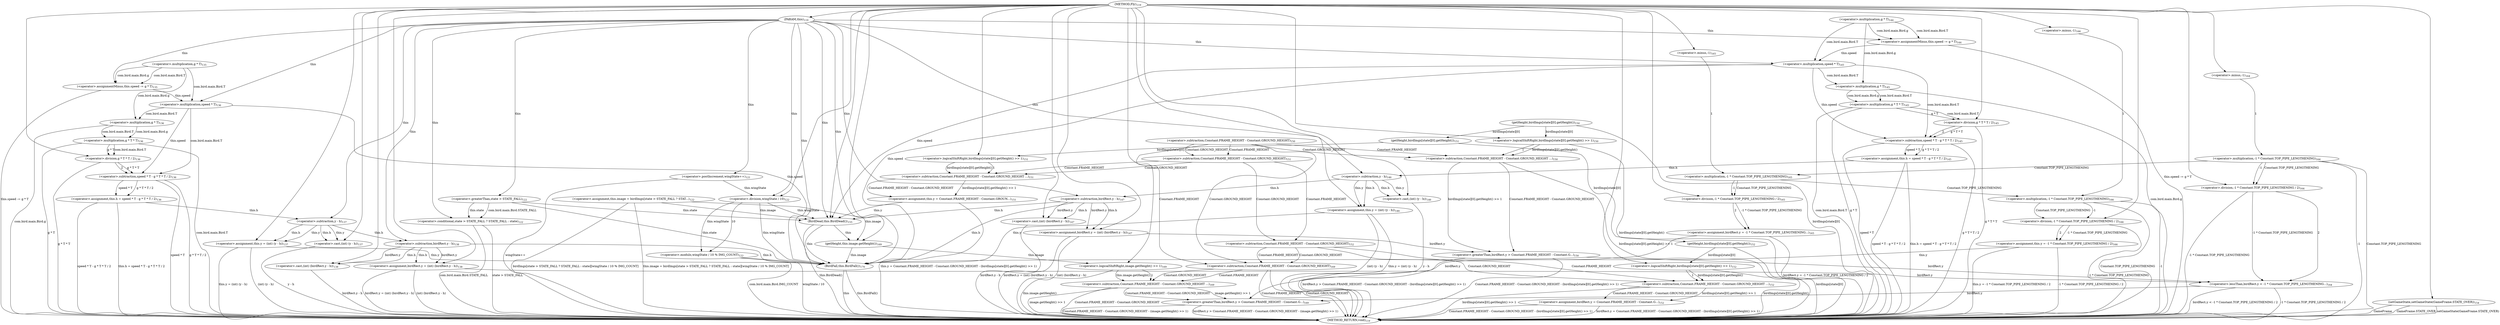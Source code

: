 digraph "Fly" {  
"439" [label = <(METHOD,Fly)<SUB>119</SUB>> ]
"790" [label = <(METHOD_RETURN,void)<SUB>119</SUB>> ]
"8" [label = <(PARAM,this)<SUB>119</SUB>> ]
"441" [label = <(&lt;operator&gt;.postIncrement,wingState++)<SUB>121</SUB>> ]
"445" [label = <(&lt;operator&gt;.assignment,this.image = birdImgs[state &gt; STATE_FALL ? STAT...)<SUB>122</SUB>> ]
"441" [label = <(&lt;operator&gt;.postIncrement,wingState++)<SUB>121</SUB>> ]
"445" [label = <(&lt;operator&gt;.assignment,this.image = birdImgs[state &gt; STATE_FALL ? STAT...)<SUB>122</SUB>> ]
"445" [label = <(&lt;operator&gt;.assignment,this.image = birdImgs[state &gt; STATE_FALL ? STAT...)<SUB>122</SUB>> ]
"724" [label = <(&lt;operator&gt;.lessThan,birdRect.y &lt; -1 * Constant.TOP_PIPE_LENGTHENING...)<SUB>164</SUB>> ]
"766" [label = <(&lt;operator&gt;.greaterThan,birdRect.y &gt; Constant.FRAME_HEIGHT - Constant.G...)<SUB>169</SUB>> ]
"496" [label = <(&lt;operator&gt;.assignmentMinus,this.speed -= g * T)<SUB>135</SUB>> ]
"507" [label = <(&lt;operator&gt;.assignment,this.h = speed * T - g * T * T / 2)<SUB>136</SUB>> ]
"532" [label = <(&lt;operator&gt;.assignment,this.y = (int) (y - h))<SUB>137</SUB>> ]
"545" [label = <(&lt;operator&gt;.assignment,birdRect.y = (int) (birdRect.y - h))<SUB>138</SUB>> ]
"567" [label = <(&lt;operator&gt;.assignmentMinus,this.speed -= g * T)<SUB>144</SUB>> ]
"578" [label = <(&lt;operator&gt;.assignment,this.h = speed * T - g * T * T / 2)<SUB>145</SUB>> ]
"603" [label = <(&lt;operator&gt;.assignment,this.y = (int) (y - h))<SUB>146</SUB>> ]
"616" [label = <(&lt;operator&gt;.assignment,birdRect.y = (int) (birdRect.y - h))<SUB>147</SUB>> ]
"724" [label = <(&lt;operator&gt;.lessThan,birdRect.y &lt; -1 * Constant.TOP_PIPE_LENGTHENING...)<SUB>164</SUB>> ]
"724" [label = <(&lt;operator&gt;.lessThan,birdRect.y &lt; -1 * Constant.TOP_PIPE_LENGTHENING...)<SUB>164</SUB>> ]
"739" [label = <(&lt;operator&gt;.assignment,birdRect.y = -1 * Constant.TOP_PIPE_LENGTHENING...)<SUB>165</SUB>> ]
"753" [label = <(&lt;operator&gt;.assignment,this.y = -1 * Constant.TOP_PIPE_LENGTHENING / 2)<SUB>166</SUB>> ]
"766" [label = <(&lt;operator&gt;.greaterThan,birdRect.y &gt; Constant.FRAME_HEIGHT - Constant.G...)<SUB>169</SUB>> ]
"766" [label = <(&lt;operator&gt;.greaterThan,birdRect.y &gt; Constant.FRAME_HEIGHT - Constant.G...)<SUB>169</SUB>> ]
"787" [label = <(BirdFall,this.BirdFall())<SUB>170</SUB>> ]
"468" [label = <(&lt;operator&gt;.modulo,wingState / 10 % IMG_COUNT)<SUB>122</SUB>> ]
"468" [label = <(&lt;operator&gt;.modulo,wingState / 10 % IMG_COUNT)<SUB>122</SUB>> ]
"496" [label = <(&lt;operator&gt;.assignmentMinus,this.speed -= g * T)<SUB>135</SUB>> ]
"496" [label = <(&lt;operator&gt;.assignmentMinus,this.speed -= g * T)<SUB>135</SUB>> ]
"507" [label = <(&lt;operator&gt;.assignment,this.h = speed * T - g * T * T / 2)<SUB>136</SUB>> ]
"507" [label = <(&lt;operator&gt;.assignment,this.h = speed * T - g * T * T / 2)<SUB>136</SUB>> ]
"532" [label = <(&lt;operator&gt;.assignment,this.y = (int) (y - h))<SUB>137</SUB>> ]
"532" [label = <(&lt;operator&gt;.assignment,this.y = (int) (y - h))<SUB>137</SUB>> ]
"545" [label = <(&lt;operator&gt;.assignment,birdRect.y = (int) (birdRect.y - h))<SUB>138</SUB>> ]
"545" [label = <(&lt;operator&gt;.assignment,birdRect.y = (int) (birdRect.y - h))<SUB>138</SUB>> ]
"567" [label = <(&lt;operator&gt;.assignmentMinus,this.speed -= g * T)<SUB>144</SUB>> ]
"567" [label = <(&lt;operator&gt;.assignmentMinus,this.speed -= g * T)<SUB>144</SUB>> ]
"578" [label = <(&lt;operator&gt;.assignment,this.h = speed * T - g * T * T / 2)<SUB>145</SUB>> ]
"578" [label = <(&lt;operator&gt;.assignment,this.h = speed * T - g * T * T / 2)<SUB>145</SUB>> ]
"603" [label = <(&lt;operator&gt;.assignment,this.y = (int) (y - h))<SUB>146</SUB>> ]
"603" [label = <(&lt;operator&gt;.assignment,this.y = (int) (y - h))<SUB>146</SUB>> ]
"616" [label = <(&lt;operator&gt;.assignment,birdRect.y = (int) (birdRect.y - h))<SUB>147</SUB>> ]
"616" [label = <(&lt;operator&gt;.assignment,birdRect.y = (int) (birdRect.y - h))<SUB>147</SUB>> ]
"634" [label = <(&lt;operator&gt;.greaterThan,birdRect.y &gt; Constant.FRAME_HEIGHT - Constant.G...)<SUB>150</SUB>> ]
"730" [label = <(&lt;operator&gt;.division,-1 * Constant.TOP_PIPE_LENGTHENING / 2)<SUB>164</SUB>> ]
"730" [label = <(&lt;operator&gt;.division,-1 * Constant.TOP_PIPE_LENGTHENING / 2)<SUB>164</SUB>> ]
"739" [label = <(&lt;operator&gt;.assignment,birdRect.y = -1 * Constant.TOP_PIPE_LENGTHENING...)<SUB>165</SUB>> ]
"739" [label = <(&lt;operator&gt;.assignment,birdRect.y = -1 * Constant.TOP_PIPE_LENGTHENING...)<SUB>165</SUB>> ]
"753" [label = <(&lt;operator&gt;.assignment,this.y = -1 * Constant.TOP_PIPE_LENGTHENING / 2)<SUB>166</SUB>> ]
"753" [label = <(&lt;operator&gt;.assignment,this.y = -1 * Constant.TOP_PIPE_LENGTHENING / 2)<SUB>166</SUB>> ]
"772" [label = <(&lt;operator&gt;.subtraction,Constant.FRAME_HEIGHT - Constant.GROUND_HEIGHT ...)<SUB>169</SUB>> ]
"772" [label = <(&lt;operator&gt;.subtraction,Constant.FRAME_HEIGHT - Constant.GROUND_HEIGHT ...)<SUB>169</SUB>> ]
"787" [label = <(BirdFall,this.BirdFall())<SUB>170</SUB>> ]
"454" [label = <(&lt;operator&gt;.conditional,state &gt; STATE_FALL ? STATE_FALL : state)<SUB>122</SUB>> ]
"454" [label = <(&lt;operator&gt;.conditional,state &gt; STATE_FALL ? STATE_FALL : state)<SUB>122</SUB>> ]
"454" [label = <(&lt;operator&gt;.conditional,state &gt; STATE_FALL ? STATE_FALL : state)<SUB>122</SUB>> ]
"469" [label = <(&lt;operator&gt;.division,wingState / 10)<SUB>122</SUB>> ]
"469" [label = <(&lt;operator&gt;.division,wingState / 10)<SUB>122</SUB>> ]
"500" [label = <(&lt;operator&gt;.multiplication,g * T)<SUB>135</SUB>> ]
"500" [label = <(&lt;operator&gt;.multiplication,g * T)<SUB>135</SUB>> ]
"511" [label = <(&lt;operator&gt;.subtraction,speed * T - g * T * T / 2)<SUB>136</SUB>> ]
"511" [label = <(&lt;operator&gt;.subtraction,speed * T - g * T * T / 2)<SUB>136</SUB>> ]
"536" [label = <(&lt;operator&gt;.cast,(int) (y - h))<SUB>137</SUB>> ]
"536" [label = <(&lt;operator&gt;.cast,(int) (y - h))<SUB>137</SUB>> ]
"551" [label = <(&lt;operator&gt;.cast,(int) (birdRect.y - h))<SUB>138</SUB>> ]
"551" [label = <(&lt;operator&gt;.cast,(int) (birdRect.y - h))<SUB>138</SUB>> ]
"571" [label = <(&lt;operator&gt;.multiplication,g * T)<SUB>144</SUB>> ]
"571" [label = <(&lt;operator&gt;.multiplication,g * T)<SUB>144</SUB>> ]
"582" [label = <(&lt;operator&gt;.subtraction,speed * T - g * T * T / 2)<SUB>145</SUB>> ]
"582" [label = <(&lt;operator&gt;.subtraction,speed * T - g * T * T / 2)<SUB>145</SUB>> ]
"607" [label = <(&lt;operator&gt;.cast,(int) (y - h))<SUB>146</SUB>> ]
"607" [label = <(&lt;operator&gt;.cast,(int) (y - h))<SUB>146</SUB>> ]
"622" [label = <(&lt;operator&gt;.cast,(int) (birdRect.y - h))<SUB>147</SUB>> ]
"622" [label = <(&lt;operator&gt;.cast,(int) (birdRect.y - h))<SUB>147</SUB>> ]
"634" [label = <(&lt;operator&gt;.greaterThan,birdRect.y &gt; Constant.FRAME_HEIGHT - Constant.G...)<SUB>150</SUB>> ]
"634" [label = <(&lt;operator&gt;.greaterThan,birdRect.y &gt; Constant.FRAME_HEIGHT - Constant.G...)<SUB>150</SUB>> ]
"661" [label = <(&lt;operator&gt;.assignment,this.y = Constant.FRAME_HEIGHT - Constant.GROUN...)<SUB>151</SUB>> ]
"685" [label = <(&lt;operator&gt;.assignment,birdRect.y = Constant.FRAME_HEIGHT - Constant.G...)<SUB>152</SUB>> ]
"711" [label = <(setGameState,setGameState(GameFrame.STATE_OVER))<SUB>154</SUB>> ]
"716" [label = <(BirdDead,this.BirdDead())<SUB>155</SUB>> ]
"731" [label = <(&lt;operator&gt;.multiplication,-1 * Constant.TOP_PIPE_LENGTHENING)<SUB>164</SUB>> ]
"731" [label = <(&lt;operator&gt;.multiplication,-1 * Constant.TOP_PIPE_LENGTHENING)<SUB>164</SUB>> ]
"745" [label = <(&lt;operator&gt;.division,-1 * Constant.TOP_PIPE_LENGTHENING / 2)<SUB>165</SUB>> ]
"745" [label = <(&lt;operator&gt;.division,-1 * Constant.TOP_PIPE_LENGTHENING / 2)<SUB>165</SUB>> ]
"757" [label = <(&lt;operator&gt;.division,-1 * Constant.TOP_PIPE_LENGTHENING / 2)<SUB>166</SUB>> ]
"757" [label = <(&lt;operator&gt;.division,-1 * Constant.TOP_PIPE_LENGTHENING / 2)<SUB>166</SUB>> ]
"773" [label = <(&lt;operator&gt;.subtraction,Constant.FRAME_HEIGHT - Constant.GROUND_HEIGHT)<SUB>169</SUB>> ]
"773" [label = <(&lt;operator&gt;.subtraction,Constant.FRAME_HEIGHT - Constant.GROUND_HEIGHT)<SUB>169</SUB>> ]
"780" [label = <(&lt;operator&gt;.logicalShiftRight,image.getHeight() &gt;&gt; 1)<SUB>169</SUB>> ]
"780" [label = <(&lt;operator&gt;.logicalShiftRight,image.getHeight() &gt;&gt; 1)<SUB>169</SUB>> ]
"455" [label = <(&lt;operator&gt;.greaterThan,state &gt; STATE_FALL)<SUB>122</SUB>> ]
"455" [label = <(&lt;operator&gt;.greaterThan,state &gt; STATE_FALL)<SUB>122</SUB>> ]
"512" [label = <(&lt;operator&gt;.multiplication,speed * T)<SUB>136</SUB>> ]
"512" [label = <(&lt;operator&gt;.multiplication,speed * T)<SUB>136</SUB>> ]
"519" [label = <(&lt;operator&gt;.division,g * T * T / 2)<SUB>136</SUB>> ]
"519" [label = <(&lt;operator&gt;.division,g * T * T / 2)<SUB>136</SUB>> ]
"538" [label = <(&lt;operator&gt;.subtraction,y - h)<SUB>137</SUB>> ]
"538" [label = <(&lt;operator&gt;.subtraction,y - h)<SUB>137</SUB>> ]
"553" [label = <(&lt;operator&gt;.subtraction,birdRect.y - h)<SUB>138</SUB>> ]
"553" [label = <(&lt;operator&gt;.subtraction,birdRect.y - h)<SUB>138</SUB>> ]
"583" [label = <(&lt;operator&gt;.multiplication,speed * T)<SUB>145</SUB>> ]
"583" [label = <(&lt;operator&gt;.multiplication,speed * T)<SUB>145</SUB>> ]
"590" [label = <(&lt;operator&gt;.division,g * T * T / 2)<SUB>145</SUB>> ]
"590" [label = <(&lt;operator&gt;.division,g * T * T / 2)<SUB>145</SUB>> ]
"609" [label = <(&lt;operator&gt;.subtraction,y - h)<SUB>146</SUB>> ]
"609" [label = <(&lt;operator&gt;.subtraction,y - h)<SUB>146</SUB>> ]
"624" [label = <(&lt;operator&gt;.subtraction,birdRect.y - h)<SUB>147</SUB>> ]
"624" [label = <(&lt;operator&gt;.subtraction,birdRect.y - h)<SUB>147</SUB>> ]
"640" [label = <(&lt;operator&gt;.subtraction,Constant.FRAME_HEIGHT - Constant.GROUND_HEIGHT ...)<SUB>150</SUB>> ]
"640" [label = <(&lt;operator&gt;.subtraction,Constant.FRAME_HEIGHT - Constant.GROUND_HEIGHT ...)<SUB>150</SUB>> ]
"661" [label = <(&lt;operator&gt;.assignment,this.y = Constant.FRAME_HEIGHT - Constant.GROUN...)<SUB>151</SUB>> ]
"661" [label = <(&lt;operator&gt;.assignment,this.y = Constant.FRAME_HEIGHT - Constant.GROUN...)<SUB>151</SUB>> ]
"685" [label = <(&lt;operator&gt;.assignment,birdRect.y = Constant.FRAME_HEIGHT - Constant.G...)<SUB>152</SUB>> ]
"685" [label = <(&lt;operator&gt;.assignment,birdRect.y = Constant.FRAME_HEIGHT - Constant.G...)<SUB>152</SUB>> ]
"711" [label = <(setGameState,setGameState(GameFrame.STATE_OVER))<SUB>154</SUB>> ]
"711" [label = <(setGameState,setGameState(GameFrame.STATE_OVER))<SUB>154</SUB>> ]
"716" [label = <(BirdDead,this.BirdDead())<SUB>155</SUB>> ]
"732" [label = <(&lt;operator&gt;.minus,-1)<SUB>164</SUB>> ]
"746" [label = <(&lt;operator&gt;.multiplication,-1 * Constant.TOP_PIPE_LENGTHENING)<SUB>165</SUB>> ]
"746" [label = <(&lt;operator&gt;.multiplication,-1 * Constant.TOP_PIPE_LENGTHENING)<SUB>165</SUB>> ]
"758" [label = <(&lt;operator&gt;.multiplication,-1 * Constant.TOP_PIPE_LENGTHENING)<SUB>166</SUB>> ]
"758" [label = <(&lt;operator&gt;.multiplication,-1 * Constant.TOP_PIPE_LENGTHENING)<SUB>166</SUB>> ]
"781" [label = <(getHeight,this.image.getHeight())<SUB>169</SUB>> ]
"520" [label = <(&lt;operator&gt;.multiplication,g * T * T)<SUB>136</SUB>> ]
"520" [label = <(&lt;operator&gt;.multiplication,g * T * T)<SUB>136</SUB>> ]
"591" [label = <(&lt;operator&gt;.multiplication,g * T * T)<SUB>145</SUB>> ]
"591" [label = <(&lt;operator&gt;.multiplication,g * T * T)<SUB>145</SUB>> ]
"641" [label = <(&lt;operator&gt;.subtraction,Constant.FRAME_HEIGHT - Constant.GROUND_HEIGHT)<SUB>150</SUB>> ]
"641" [label = <(&lt;operator&gt;.subtraction,Constant.FRAME_HEIGHT - Constant.GROUND_HEIGHT)<SUB>150</SUB>> ]
"648" [label = <(&lt;operator&gt;.logicalShiftRight,birdImgs[state][0].getHeight() &gt;&gt; 1)<SUB>150</SUB>> ]
"648" [label = <(&lt;operator&gt;.logicalShiftRight,birdImgs[state][0].getHeight() &gt;&gt; 1)<SUB>150</SUB>> ]
"665" [label = <(&lt;operator&gt;.subtraction,Constant.FRAME_HEIGHT - Constant.GROUND_HEIGHT ...)<SUB>151</SUB>> ]
"665" [label = <(&lt;operator&gt;.subtraction,Constant.FRAME_HEIGHT - Constant.GROUND_HEIGHT ...)<SUB>151</SUB>> ]
"691" [label = <(&lt;operator&gt;.subtraction,Constant.FRAME_HEIGHT - Constant.GROUND_HEIGHT ...)<SUB>152</SUB>> ]
"691" [label = <(&lt;operator&gt;.subtraction,Constant.FRAME_HEIGHT - Constant.GROUND_HEIGHT ...)<SUB>152</SUB>> ]
"747" [label = <(&lt;operator&gt;.minus,-1)<SUB>165</SUB>> ]
"759" [label = <(&lt;operator&gt;.minus,-1)<SUB>166</SUB>> ]
"521" [label = <(&lt;operator&gt;.multiplication,g * T)<SUB>136</SUB>> ]
"521" [label = <(&lt;operator&gt;.multiplication,g * T)<SUB>136</SUB>> ]
"592" [label = <(&lt;operator&gt;.multiplication,g * T)<SUB>145</SUB>> ]
"592" [label = <(&lt;operator&gt;.multiplication,g * T)<SUB>145</SUB>> ]
"649" [label = <(getHeight,birdImgs[state][0].getHeight())<SUB>150</SUB>> ]
"666" [label = <(&lt;operator&gt;.subtraction,Constant.FRAME_HEIGHT - Constant.GROUND_HEIGHT)<SUB>151</SUB>> ]
"666" [label = <(&lt;operator&gt;.subtraction,Constant.FRAME_HEIGHT - Constant.GROUND_HEIGHT)<SUB>151</SUB>> ]
"673" [label = <(&lt;operator&gt;.logicalShiftRight,birdImgs[state][0].getHeight() &gt;&gt; 1)<SUB>151</SUB>> ]
"673" [label = <(&lt;operator&gt;.logicalShiftRight,birdImgs[state][0].getHeight() &gt;&gt; 1)<SUB>151</SUB>> ]
"692" [label = <(&lt;operator&gt;.subtraction,Constant.FRAME_HEIGHT - Constant.GROUND_HEIGHT)<SUB>152</SUB>> ]
"692" [label = <(&lt;operator&gt;.subtraction,Constant.FRAME_HEIGHT - Constant.GROUND_HEIGHT)<SUB>152</SUB>> ]
"699" [label = <(&lt;operator&gt;.logicalShiftRight,birdImgs[state][0].getHeight() &gt;&gt; 1)<SUB>152</SUB>> ]
"699" [label = <(&lt;operator&gt;.logicalShiftRight,birdImgs[state][0].getHeight() &gt;&gt; 1)<SUB>152</SUB>> ]
"674" [label = <(getHeight,birdImgs[state][0].getHeight())<SUB>151</SUB>> ]
"700" [label = <(getHeight,birdImgs[state][0].getHeight())<SUB>152</SUB>> ]
  "441" -> "790"  [ label = "wingState++"] 
  "454" -> "790"  [ label = "state &gt; STATE_FALL"] 
  "454" -> "790"  [ label = "com.bird.main.Bird.STATE_FALL"] 
  "468" -> "790"  [ label = "wingState / 10"] 
  "468" -> "790"  [ label = "com.bird.main.Bird.IMG_COUNT"] 
  "445" -> "790"  [ label = "birdImgs[state &gt; STATE_FALL ? STATE_FALL : state][wingState / 10 % IMG_COUNT]"] 
  "445" -> "790"  [ label = "this.image = birdImgs[state &gt; STATE_FALL ? STATE_FALL : state][wingState / 10 % IMG_COUNT]"] 
  "567" -> "790"  [ label = "this.speed -= g * T"] 
  "582" -> "790"  [ label = "speed * T"] 
  "592" -> "790"  [ label = "com.bird.main.Bird.g"] 
  "591" -> "790"  [ label = "g * T"] 
  "591" -> "790"  [ label = "com.bird.main.Bird.T"] 
  "590" -> "790"  [ label = "g * T * T"] 
  "582" -> "790"  [ label = "g * T * T / 2"] 
  "578" -> "790"  [ label = "speed * T - g * T * T / 2"] 
  "578" -> "790"  [ label = "this.h = speed * T - g * T * T / 2"] 
  "607" -> "790"  [ label = "y - h"] 
  "603" -> "790"  [ label = "(int) (y - h)"] 
  "603" -> "790"  [ label = "this.y = (int) (y - h)"] 
  "622" -> "790"  [ label = "birdRect.y - h"] 
  "616" -> "790"  [ label = "(int) (birdRect.y - h)"] 
  "616" -> "790"  [ label = "birdRect.y = (int) (birdRect.y - h)"] 
  "649" -> "790"  [ label = "birdImgs[state][0]"] 
  "648" -> "790"  [ label = "birdImgs[state][0].getHeight()"] 
  "640" -> "790"  [ label = "birdImgs[state][0].getHeight() &gt;&gt; 1"] 
  "634" -> "790"  [ label = "Constant.FRAME_HEIGHT - Constant.GROUND_HEIGHT - (birdImgs[state][0].getHeight() &gt;&gt; 1)"] 
  "634" -> "790"  [ label = "birdRect.y &gt; Constant.FRAME_HEIGHT - Constant.GROUND_HEIGHT - (birdImgs[state][0].getHeight() &gt;&gt; 1)"] 
  "661" -> "790"  [ label = "this.y = Constant.FRAME_HEIGHT - Constant.GROUND_HEIGHT - (birdImgs[state][0].getHeight() &gt;&gt; 1)"] 
  "700" -> "790"  [ label = "birdImgs[state][0]"] 
  "699" -> "790"  [ label = "birdImgs[state][0].getHeight()"] 
  "691" -> "790"  [ label = "birdImgs[state][0].getHeight() &gt;&gt; 1"] 
  "685" -> "790"  [ label = "Constant.FRAME_HEIGHT - Constant.GROUND_HEIGHT - (birdImgs[state][0].getHeight() &gt;&gt; 1)"] 
  "685" -> "790"  [ label = "birdRect.y = Constant.FRAME_HEIGHT - Constant.GROUND_HEIGHT - (birdImgs[state][0].getHeight() &gt;&gt; 1)"] 
  "711" -> "790"  [ label = "GameFrame"] 
  "711" -> "790"  [ label = "GameFrame.STATE_OVER"] 
  "711" -> "790"  [ label = "setGameState(GameFrame.STATE_OVER)"] 
  "716" -> "790"  [ label = "this.BirdDead()"] 
  "496" -> "790"  [ label = "this.speed -= g * T"] 
  "511" -> "790"  [ label = "speed * T"] 
  "521" -> "790"  [ label = "com.bird.main.Bird.g"] 
  "520" -> "790"  [ label = "g * T"] 
  "520" -> "790"  [ label = "com.bird.main.Bird.T"] 
  "519" -> "790"  [ label = "g * T * T"] 
  "511" -> "790"  [ label = "g * T * T / 2"] 
  "507" -> "790"  [ label = "speed * T - g * T * T / 2"] 
  "507" -> "790"  [ label = "this.h = speed * T - g * T * T / 2"] 
  "536" -> "790"  [ label = "y - h"] 
  "532" -> "790"  [ label = "(int) (y - h)"] 
  "532" -> "790"  [ label = "this.y = (int) (y - h)"] 
  "551" -> "790"  [ label = "birdRect.y - h"] 
  "545" -> "790"  [ label = "(int) (birdRect.y - h)"] 
  "545" -> "790"  [ label = "birdRect.y = (int) (birdRect.y - h)"] 
  "731" -> "790"  [ label = "-1"] 
  "731" -> "790"  [ label = "Constant.TOP_PIPE_LENGTHENING"] 
  "730" -> "790"  [ label = "-1 * Constant.TOP_PIPE_LENGTHENING"] 
  "724" -> "790"  [ label = "-1 * Constant.TOP_PIPE_LENGTHENING / 2"] 
  "724" -> "790"  [ label = "birdRect.y &lt; -1 * Constant.TOP_PIPE_LENGTHENING / 2"] 
  "739" -> "790"  [ label = "birdRect.y = -1 * Constant.TOP_PIPE_LENGTHENING / 2"] 
  "758" -> "790"  [ label = "-1"] 
  "758" -> "790"  [ label = "Constant.TOP_PIPE_LENGTHENING"] 
  "757" -> "790"  [ label = "-1 * Constant.TOP_PIPE_LENGTHENING"] 
  "753" -> "790"  [ label = "-1 * Constant.TOP_PIPE_LENGTHENING / 2"] 
  "753" -> "790"  [ label = "this.y = -1 * Constant.TOP_PIPE_LENGTHENING / 2"] 
  "773" -> "790"  [ label = "Constant.FRAME_HEIGHT"] 
  "773" -> "790"  [ label = "Constant.GROUND_HEIGHT"] 
  "772" -> "790"  [ label = "Constant.FRAME_HEIGHT - Constant.GROUND_HEIGHT"] 
  "780" -> "790"  [ label = "this.image.getHeight()"] 
  "772" -> "790"  [ label = "image.getHeight() &gt;&gt; 1"] 
  "766" -> "790"  [ label = "Constant.FRAME_HEIGHT - Constant.GROUND_HEIGHT - (image.getHeight() &gt;&gt; 1)"] 
  "766" -> "790"  [ label = "birdRect.y &gt; Constant.FRAME_HEIGHT - Constant.GROUND_HEIGHT - (image.getHeight() &gt;&gt; 1)"] 
  "787" -> "790"  [ label = "this"] 
  "787" -> "790"  [ label = "this.BirdFall()"] 
  "439" -> "8" 
  "8" -> "441"  [ label = "this"] 
  "500" -> "496"  [ label = "com.bird.main.Bird.g"] 
  "500" -> "496"  [ label = "com.bird.main.Bird.T"] 
  "511" -> "507"  [ label = "speed * T"] 
  "511" -> "507"  [ label = "g * T * T / 2"] 
  "439" -> "532" 
  "538" -> "532"  [ label = "this.y"] 
  "538" -> "532"  [ label = "this.h"] 
  "439" -> "545" 
  "553" -> "545"  [ label = "birdRect.y"] 
  "553" -> "545"  [ label = "this.h"] 
  "571" -> "567"  [ label = "com.bird.main.Bird.g"] 
  "571" -> "567"  [ label = "com.bird.main.Bird.T"] 
  "582" -> "578"  [ label = "speed * T"] 
  "582" -> "578"  [ label = "g * T * T / 2"] 
  "439" -> "603" 
  "609" -> "603"  [ label = "this.y"] 
  "609" -> "603"  [ label = "this.h"] 
  "439" -> "616" 
  "624" -> "616"  [ label = "birdRect.y"] 
  "624" -> "616"  [ label = "this.h"] 
  "634" -> "724"  [ label = "birdRect.y"] 
  "545" -> "724"  [ label = "birdRect.y"] 
  "730" -> "724"  [ label = "-1 * Constant.TOP_PIPE_LENGTHENING"] 
  "730" -> "724"  [ label = "2"] 
  "745" -> "739"  [ label = "-1 * Constant.TOP_PIPE_LENGTHENING"] 
  "745" -> "739"  [ label = "2"] 
  "757" -> "753"  [ label = "-1 * Constant.TOP_PIPE_LENGTHENING"] 
  "757" -> "753"  [ label = "2"] 
  "724" -> "766"  [ label = "birdRect.y"] 
  "739" -> "766"  [ label = "birdRect.y"] 
  "772" -> "766"  [ label = "Constant.FRAME_HEIGHT - Constant.GROUND_HEIGHT"] 
  "772" -> "766"  [ label = "image.getHeight() &gt;&gt; 1"] 
  "469" -> "468"  [ label = "this.wingState"] 
  "469" -> "468"  [ label = "10"] 
  "8" -> "496"  [ label = "this"] 
  "8" -> "567"  [ label = "this"] 
  "731" -> "730"  [ label = "-1"] 
  "731" -> "730"  [ label = "Constant.TOP_PIPE_LENGTHENING"] 
  "439" -> "730" 
  "773" -> "772"  [ label = "Constant.FRAME_HEIGHT"] 
  "773" -> "772"  [ label = "Constant.GROUND_HEIGHT"] 
  "780" -> "772"  [ label = "this.image.getHeight()"] 
  "780" -> "772"  [ label = "1"] 
  "8" -> "787"  [ label = "this"] 
  "469" -> "787"  [ label = "this.wingState"] 
  "583" -> "787"  [ label = "this.speed"] 
  "603" -> "787"  [ label = "this.y"] 
  "624" -> "787"  [ label = "this.h"] 
  "716" -> "787"  [ label = "this"] 
  "512" -> "787"  [ label = "this.speed"] 
  "532" -> "787"  [ label = "this.y"] 
  "553" -> "787"  [ label = "this.h"] 
  "753" -> "787"  [ label = "this.y"] 
  "781" -> "787"  [ label = "this.image"] 
  "439" -> "787" 
  "455" -> "787"  [ label = "this.state"] 
  "455" -> "454"  [ label = "com.bird.main.Bird.STATE_FALL"] 
  "8" -> "454"  [ label = "this"] 
  "455" -> "454"  [ label = "this.state"] 
  "8" -> "469"  [ label = "this"] 
  "441" -> "469"  [ label = "this.wingState"] 
  "439" -> "469" 
  "512" -> "511"  [ label = "this.speed"] 
  "512" -> "511"  [ label = "com.bird.main.Bird.T"] 
  "519" -> "511"  [ label = "g * T * T"] 
  "519" -> "511"  [ label = "2"] 
  "439" -> "536" 
  "538" -> "536"  [ label = "this.y"] 
  "538" -> "536"  [ label = "this.h"] 
  "439" -> "551" 
  "553" -> "551"  [ label = "birdRect.y"] 
  "553" -> "551"  [ label = "this.h"] 
  "583" -> "582"  [ label = "this.speed"] 
  "583" -> "582"  [ label = "com.bird.main.Bird.T"] 
  "590" -> "582"  [ label = "g * T * T"] 
  "590" -> "582"  [ label = "2"] 
  "439" -> "607" 
  "609" -> "607"  [ label = "this.y"] 
  "609" -> "607"  [ label = "this.h"] 
  "439" -> "622" 
  "624" -> "622"  [ label = "birdRect.y"] 
  "624" -> "622"  [ label = "this.h"] 
  "616" -> "634"  [ label = "birdRect.y"] 
  "640" -> "634"  [ label = "Constant.FRAME_HEIGHT - Constant.GROUND_HEIGHT"] 
  "640" -> "634"  [ label = "birdImgs[state][0].getHeight() &gt;&gt; 1"] 
  "665" -> "661"  [ label = "Constant.FRAME_HEIGHT - Constant.GROUND_HEIGHT"] 
  "665" -> "661"  [ label = "birdImgs[state][0].getHeight() &gt;&gt; 1"] 
  "691" -> "685"  [ label = "Constant.FRAME_HEIGHT - Constant.GROUND_HEIGHT"] 
  "691" -> "685"  [ label = "birdImgs[state][0].getHeight() &gt;&gt; 1"] 
  "732" -> "731"  [ label = "1"] 
  "746" -> "745"  [ label = "-1"] 
  "746" -> "745"  [ label = "Constant.TOP_PIPE_LENGTHENING"] 
  "439" -> "745" 
  "758" -> "757"  [ label = "-1"] 
  "758" -> "757"  [ label = "Constant.TOP_PIPE_LENGTHENING"] 
  "439" -> "757" 
  "641" -> "773"  [ label = "Constant.FRAME_HEIGHT"] 
  "692" -> "773"  [ label = "Constant.FRAME_HEIGHT"] 
  "641" -> "773"  [ label = "Constant.GROUND_HEIGHT"] 
  "692" -> "773"  [ label = "Constant.GROUND_HEIGHT"] 
  "781" -> "780"  [ label = "this.image"] 
  "439" -> "780" 
  "8" -> "455"  [ label = "this"] 
  "8" -> "512"  [ label = "this"] 
  "496" -> "512"  [ label = "this.speed"] 
  "500" -> "512"  [ label = "com.bird.main.Bird.T"] 
  "520" -> "519"  [ label = "g * T"] 
  "520" -> "519"  [ label = "com.bird.main.Bird.T"] 
  "439" -> "519" 
  "8" -> "538"  [ label = "this"] 
  "507" -> "538"  [ label = "this.h"] 
  "8" -> "553"  [ label = "this"] 
  "538" -> "553"  [ label = "this.h"] 
  "8" -> "583"  [ label = "this"] 
  "567" -> "583"  [ label = "this.speed"] 
  "571" -> "583"  [ label = "com.bird.main.Bird.T"] 
  "591" -> "590"  [ label = "g * T"] 
  "591" -> "590"  [ label = "com.bird.main.Bird.T"] 
  "439" -> "590" 
  "8" -> "609"  [ label = "this"] 
  "578" -> "609"  [ label = "this.h"] 
  "8" -> "624"  [ label = "this"] 
  "609" -> "624"  [ label = "this.h"] 
  "641" -> "640"  [ label = "Constant.FRAME_HEIGHT"] 
  "641" -> "640"  [ label = "Constant.GROUND_HEIGHT"] 
  "648" -> "640"  [ label = "birdImgs[state][0].getHeight()"] 
  "648" -> "640"  [ label = "1"] 
  "439" -> "711" 
  "8" -> "716"  [ label = "this"] 
  "445" -> "716"  [ label = "this.image"] 
  "469" -> "716"  [ label = "this.wingState"] 
  "583" -> "716"  [ label = "this.speed"] 
  "624" -> "716"  [ label = "this.h"] 
  "661" -> "716"  [ label = "this.y"] 
  "439" -> "716" 
  "455" -> "716"  [ label = "this.state"] 
  "439" -> "732" 
  "747" -> "746"  [ label = "1"] 
  "731" -> "746"  [ label = "Constant.TOP_PIPE_LENGTHENING"] 
  "759" -> "758"  [ label = "1"] 
  "746" -> "758"  [ label = "Constant.TOP_PIPE_LENGTHENING"] 
  "8" -> "781"  [ label = "this"] 
  "445" -> "781"  [ label = "this.image"] 
  "716" -> "781"  [ label = "this"] 
  "521" -> "520"  [ label = "com.bird.main.Bird.g"] 
  "521" -> "520"  [ label = "com.bird.main.Bird.T"] 
  "592" -> "591"  [ label = "com.bird.main.Bird.g"] 
  "592" -> "591"  [ label = "com.bird.main.Bird.T"] 
  "649" -> "648"  [ label = "birdImgs[state][0]"] 
  "439" -> "648" 
  "666" -> "665"  [ label = "Constant.FRAME_HEIGHT"] 
  "666" -> "665"  [ label = "Constant.GROUND_HEIGHT"] 
  "673" -> "665"  [ label = "birdImgs[state][0].getHeight()"] 
  "673" -> "665"  [ label = "1"] 
  "692" -> "691"  [ label = "Constant.FRAME_HEIGHT"] 
  "692" -> "691"  [ label = "Constant.GROUND_HEIGHT"] 
  "699" -> "691"  [ label = "birdImgs[state][0].getHeight()"] 
  "699" -> "691"  [ label = "1"] 
  "439" -> "747" 
  "439" -> "759" 
  "500" -> "521"  [ label = "com.bird.main.Bird.g"] 
  "512" -> "521"  [ label = "com.bird.main.Bird.T"] 
  "571" -> "592"  [ label = "com.bird.main.Bird.g"] 
  "583" -> "592"  [ label = "com.bird.main.Bird.T"] 
  "641" -> "666"  [ label = "Constant.FRAME_HEIGHT"] 
  "641" -> "666"  [ label = "Constant.GROUND_HEIGHT"] 
  "674" -> "673"  [ label = "birdImgs[state][0]"] 
  "439" -> "673" 
  "666" -> "692"  [ label = "Constant.FRAME_HEIGHT"] 
  "666" -> "692"  [ label = "Constant.GROUND_HEIGHT"] 
  "700" -> "699"  [ label = "birdImgs[state][0]"] 
  "439" -> "699" 
  "649" -> "674"  [ label = "birdImgs[state][0]"] 
  "674" -> "700"  [ label = "birdImgs[state][0]"] 
}
